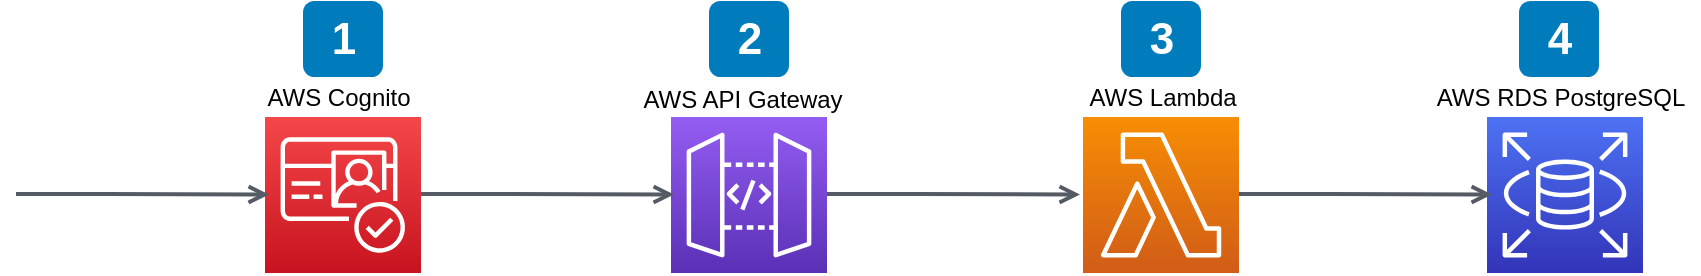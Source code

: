 <mxfile version="19.0.3" type="device"><diagram id="Ht1M8jgEwFfnCIfOTk4-" name="Page-1"><mxGraphModel dx="2062" dy="390" grid="1" gridSize="10" guides="1" tooltips="1" connect="1" arrows="1" fold="1" page="1" pageScale="1" pageWidth="1169" pageHeight="827" math="0" shadow="0"><root><mxCell id="0"/><mxCell id="1" parent="0"/><mxCell id="-QjtrjUzRDEMRZ5MF8oH-9" value="1" style="rounded=1;whiteSpace=wrap;html=1;fillColor=#007CBD;strokeColor=none;fontColor=#FFFFFF;fontStyle=1;fontSize=22;" parent="1" vertex="1"><mxGeometry x="153.5" y="1091.5" width="40" height="38" as="geometry"/></mxCell><mxCell id="-QjtrjUzRDEMRZ5MF8oH-27" value="2" style="rounded=1;whiteSpace=wrap;html=1;fillColor=#007CBD;strokeColor=none;fontColor=#FFFFFF;fontStyle=1;fontSize=22;" parent="1" vertex="1"><mxGeometry x="356.5" y="1091.5" width="40" height="38" as="geometry"/></mxCell><mxCell id="-QjtrjUzRDEMRZ5MF8oH-28" value="3" style="rounded=1;whiteSpace=wrap;html=1;fillColor=#007CBD;strokeColor=none;fontColor=#FFFFFF;fontStyle=1;fontSize=22;" parent="1" vertex="1"><mxGeometry x="562.5" y="1091.5" width="40" height="38" as="geometry"/></mxCell><mxCell id="-QjtrjUzRDEMRZ5MF8oH-29" value="4" style="rounded=1;whiteSpace=wrap;html=1;fillColor=#007CBD;strokeColor=none;fontColor=#FFFFFF;fontStyle=1;fontSize=22;" parent="1" vertex="1"><mxGeometry x="761.5" y="1091.5" width="40" height="38" as="geometry"/></mxCell><mxCell id="xZewEzUKkPTdtlxsKLpb-1" value="" style="sketch=0;points=[[0,0,0],[0.25,0,0],[0.5,0,0],[0.75,0,0],[1,0,0],[0,1,0],[0.25,1,0],[0.5,1,0],[0.75,1,0],[1,1,0],[0,0.25,0],[0,0.5,0],[0,0.75,0],[1,0.25,0],[1,0.5,0],[1,0.75,0]];outlineConnect=0;fontColor=#232F3E;gradientColor=#F78E04;gradientDirection=north;fillColor=#D05C17;strokeColor=#ffffff;dashed=0;verticalLabelPosition=bottom;verticalAlign=top;align=center;html=1;fontSize=12;fontStyle=0;aspect=fixed;shape=mxgraph.aws4.resourceIcon;resIcon=mxgraph.aws4.lambda;" vertex="1" parent="1"><mxGeometry x="543.5" y="1149.5" width="78" height="78" as="geometry"/></mxCell><mxCell id="xZewEzUKkPTdtlxsKLpb-2" value="" style="sketch=0;points=[[0,0,0],[0.25,0,0],[0.5,0,0],[0.75,0,0],[1,0,0],[0,1,0],[0.25,1,0],[0.5,1,0],[0.75,1,0],[1,1,0],[0,0.25,0],[0,0.5,0],[0,0.75,0],[1,0.25,0],[1,0.5,0],[1,0.75,0]];outlineConnect=0;fontColor=#232F3E;gradientColor=#4D72F3;gradientDirection=north;fillColor=#3334B9;strokeColor=#ffffff;dashed=0;verticalLabelPosition=bottom;verticalAlign=top;align=center;html=1;fontSize=12;fontStyle=0;aspect=fixed;shape=mxgraph.aws4.resourceIcon;resIcon=mxgraph.aws4.rds;" vertex="1" parent="1"><mxGeometry x="745.5" y="1149.5" width="78" height="78" as="geometry"/></mxCell><mxCell id="xZewEzUKkPTdtlxsKLpb-3" value="" style="sketch=0;points=[[0,0,0],[0.25,0,0],[0.5,0,0],[0.75,0,0],[1,0,0],[0,1,0],[0.25,1,0],[0.5,1,0],[0.75,1,0],[1,1,0],[0,0.25,0],[0,0.5,0],[0,0.75,0],[1,0.25,0],[1,0.5,0],[1,0.75,0]];outlineConnect=0;fontColor=#232F3E;gradientColor=#945DF2;gradientDirection=north;fillColor=#5A30B5;strokeColor=#ffffff;dashed=0;verticalLabelPosition=bottom;verticalAlign=top;align=center;html=1;fontSize=12;fontStyle=0;aspect=fixed;shape=mxgraph.aws4.resourceIcon;resIcon=mxgraph.aws4.api_gateway;" vertex="1" parent="1"><mxGeometry x="337.5" y="1149.5" width="78" height="78" as="geometry"/></mxCell><mxCell id="xZewEzUKkPTdtlxsKLpb-6" style="edgeStyle=orthogonalEdgeStyle;rounded=0;orthogonalLoop=1;jettySize=auto;html=1;exitX=1;exitY=0.5;exitDx=0;exitDy=0;exitPerimeter=0;" edge="1" parent="1" source="xZewEzUKkPTdtlxsKLpb-4"><mxGeometry relative="1" as="geometry"><mxPoint x="213" y="1189" as="targetPoint"/></mxGeometry></mxCell><mxCell id="xZewEzUKkPTdtlxsKLpb-4" value="" style="sketch=0;points=[[0,0,0],[0.25,0,0],[0.5,0,0],[0.75,0,0],[1,0,0],[0,1,0],[0.25,1,0],[0.5,1,0],[0.75,1,0],[1,1,0],[0,0.25,0],[0,0.5,0],[0,0.75,0],[1,0.25,0],[1,0.5,0],[1,0.75,0]];outlineConnect=0;fontColor=#232F3E;gradientColor=#F54749;gradientDirection=north;fillColor=#C7131F;strokeColor=#ffffff;dashed=0;verticalLabelPosition=bottom;verticalAlign=top;align=center;html=1;fontSize=12;fontStyle=0;aspect=fixed;shape=mxgraph.aws4.resourceIcon;resIcon=mxgraph.aws4.cognito;" vertex="1" parent="1"><mxGeometry x="134.5" y="1149.5" width="78" height="78" as="geometry"/></mxCell><mxCell id="xZewEzUKkPTdtlxsKLpb-7" value="AWS Cognito" style="text;html=1;align=center;verticalAlign=middle;resizable=0;points=[];autosize=1;strokeColor=none;fillColor=none;" vertex="1" parent="1"><mxGeometry x="125.5" y="1129.5" width="90" height="20" as="geometry"/></mxCell><mxCell id="xZewEzUKkPTdtlxsKLpb-8" value="" style="edgeStyle=orthogonalEdgeStyle;html=1;endArrow=open;elbow=vertical;startArrow=none;endFill=0;strokeColor=#545B64;rounded=0;fontSize=14;strokeWidth=2;" edge="1" parent="1"><mxGeometry x="0.004" y="-11" width="100" relative="1" as="geometry"><mxPoint x="10" y="1188" as="sourcePoint"/><mxPoint x="136.5" y="1188.3" as="targetPoint"/><mxPoint as="offset"/><Array as="points"><mxPoint x="54.5" y="1188.3"/></Array></mxGeometry></mxCell><mxCell id="xZewEzUKkPTdtlxsKLpb-9" value="" style="edgeStyle=orthogonalEdgeStyle;html=1;endArrow=open;elbow=vertical;startArrow=none;endFill=0;strokeColor=#545B64;rounded=0;fontSize=14;strokeWidth=2;" edge="1" parent="1"><mxGeometry x="0.004" y="-11" width="100" relative="1" as="geometry"><mxPoint x="212.5" y="1188" as="sourcePoint"/><mxPoint x="339" y="1188.3" as="targetPoint"/><mxPoint as="offset"/><Array as="points"><mxPoint x="257" y="1188.3"/></Array></mxGeometry></mxCell><mxCell id="xZewEzUKkPTdtlxsKLpb-10" value="AWS API Gateway" style="text;html=1;align=center;verticalAlign=middle;resizable=0;points=[];autosize=1;strokeColor=none;fillColor=none;" vertex="1" parent="1"><mxGeometry x="312.5" y="1130.5" width="120" height="20" as="geometry"/></mxCell><mxCell id="xZewEzUKkPTdtlxsKLpb-11" value="" style="edgeStyle=orthogonalEdgeStyle;html=1;endArrow=open;elbow=vertical;startArrow=none;endFill=0;strokeColor=#545B64;rounded=0;fontSize=14;strokeWidth=2;" edge="1" parent="1"><mxGeometry x="0.004" y="-11" width="100" relative="1" as="geometry"><mxPoint x="415.5" y="1188" as="sourcePoint"/><mxPoint x="542" y="1188.3" as="targetPoint"/><mxPoint as="offset"/><Array as="points"><mxPoint x="460" y="1188.3"/></Array></mxGeometry></mxCell><mxCell id="xZewEzUKkPTdtlxsKLpb-12" value="AWS Lambda" style="text;html=1;align=center;verticalAlign=middle;resizable=0;points=[];autosize=1;strokeColor=none;fillColor=none;" vertex="1" parent="1"><mxGeometry x="537.5" y="1129.5" width="90" height="20" as="geometry"/></mxCell><mxCell id="xZewEzUKkPTdtlxsKLpb-13" value="" style="edgeStyle=orthogonalEdgeStyle;html=1;endArrow=open;elbow=vertical;startArrow=none;endFill=0;strokeColor=#545B64;rounded=0;fontSize=14;strokeWidth=2;" edge="1" parent="1"><mxGeometry x="0.004" y="-11" width="100" relative="1" as="geometry"><mxPoint x="621.5" y="1188" as="sourcePoint"/><mxPoint x="748" y="1188.3" as="targetPoint"/><mxPoint as="offset"/><Array as="points"><mxPoint x="666" y="1188.3"/></Array></mxGeometry></mxCell><mxCell id="xZewEzUKkPTdtlxsKLpb-14" value="AWS RDS PostgreSQL" style="text;html=1;align=center;verticalAlign=middle;resizable=0;points=[];autosize=1;strokeColor=none;fillColor=none;" vertex="1" parent="1"><mxGeometry x="711.5" y="1129.5" width="140" height="20" as="geometry"/></mxCell></root></mxGraphModel></diagram></mxfile>